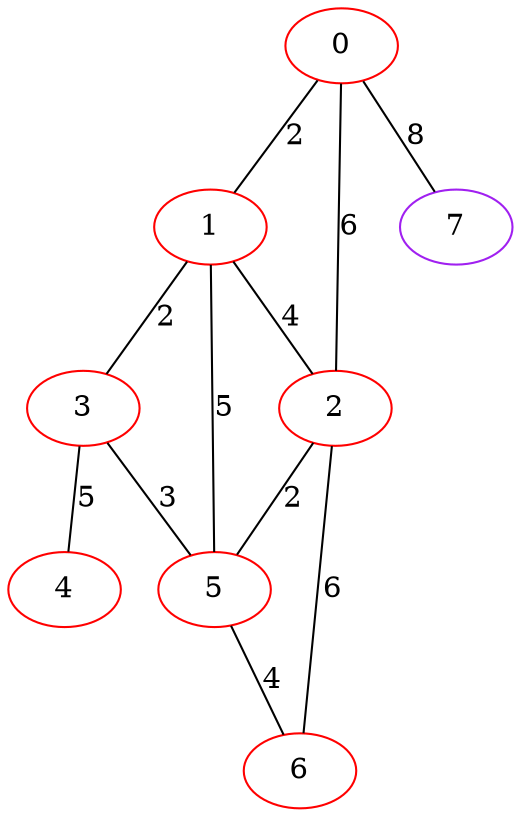 graph "" {
0 [color=red, weight=1];
1 [color=red, weight=1];
2 [color=red, weight=1];
3 [color=red, weight=1];
4 [color=red, weight=1];
5 [color=red, weight=1];
6 [color=red, weight=1];
7 [color=purple, weight=4];
0 -- 1  [key=0, label=2];
0 -- 2  [key=0, label=6];
0 -- 7  [key=0, label=8];
1 -- 2  [key=0, label=4];
1 -- 3  [key=0, label=2];
1 -- 5  [key=0, label=5];
2 -- 5  [key=0, label=2];
2 -- 6  [key=0, label=6];
3 -- 4  [key=0, label=5];
3 -- 5  [key=0, label=3];
5 -- 6  [key=0, label=4];
}
